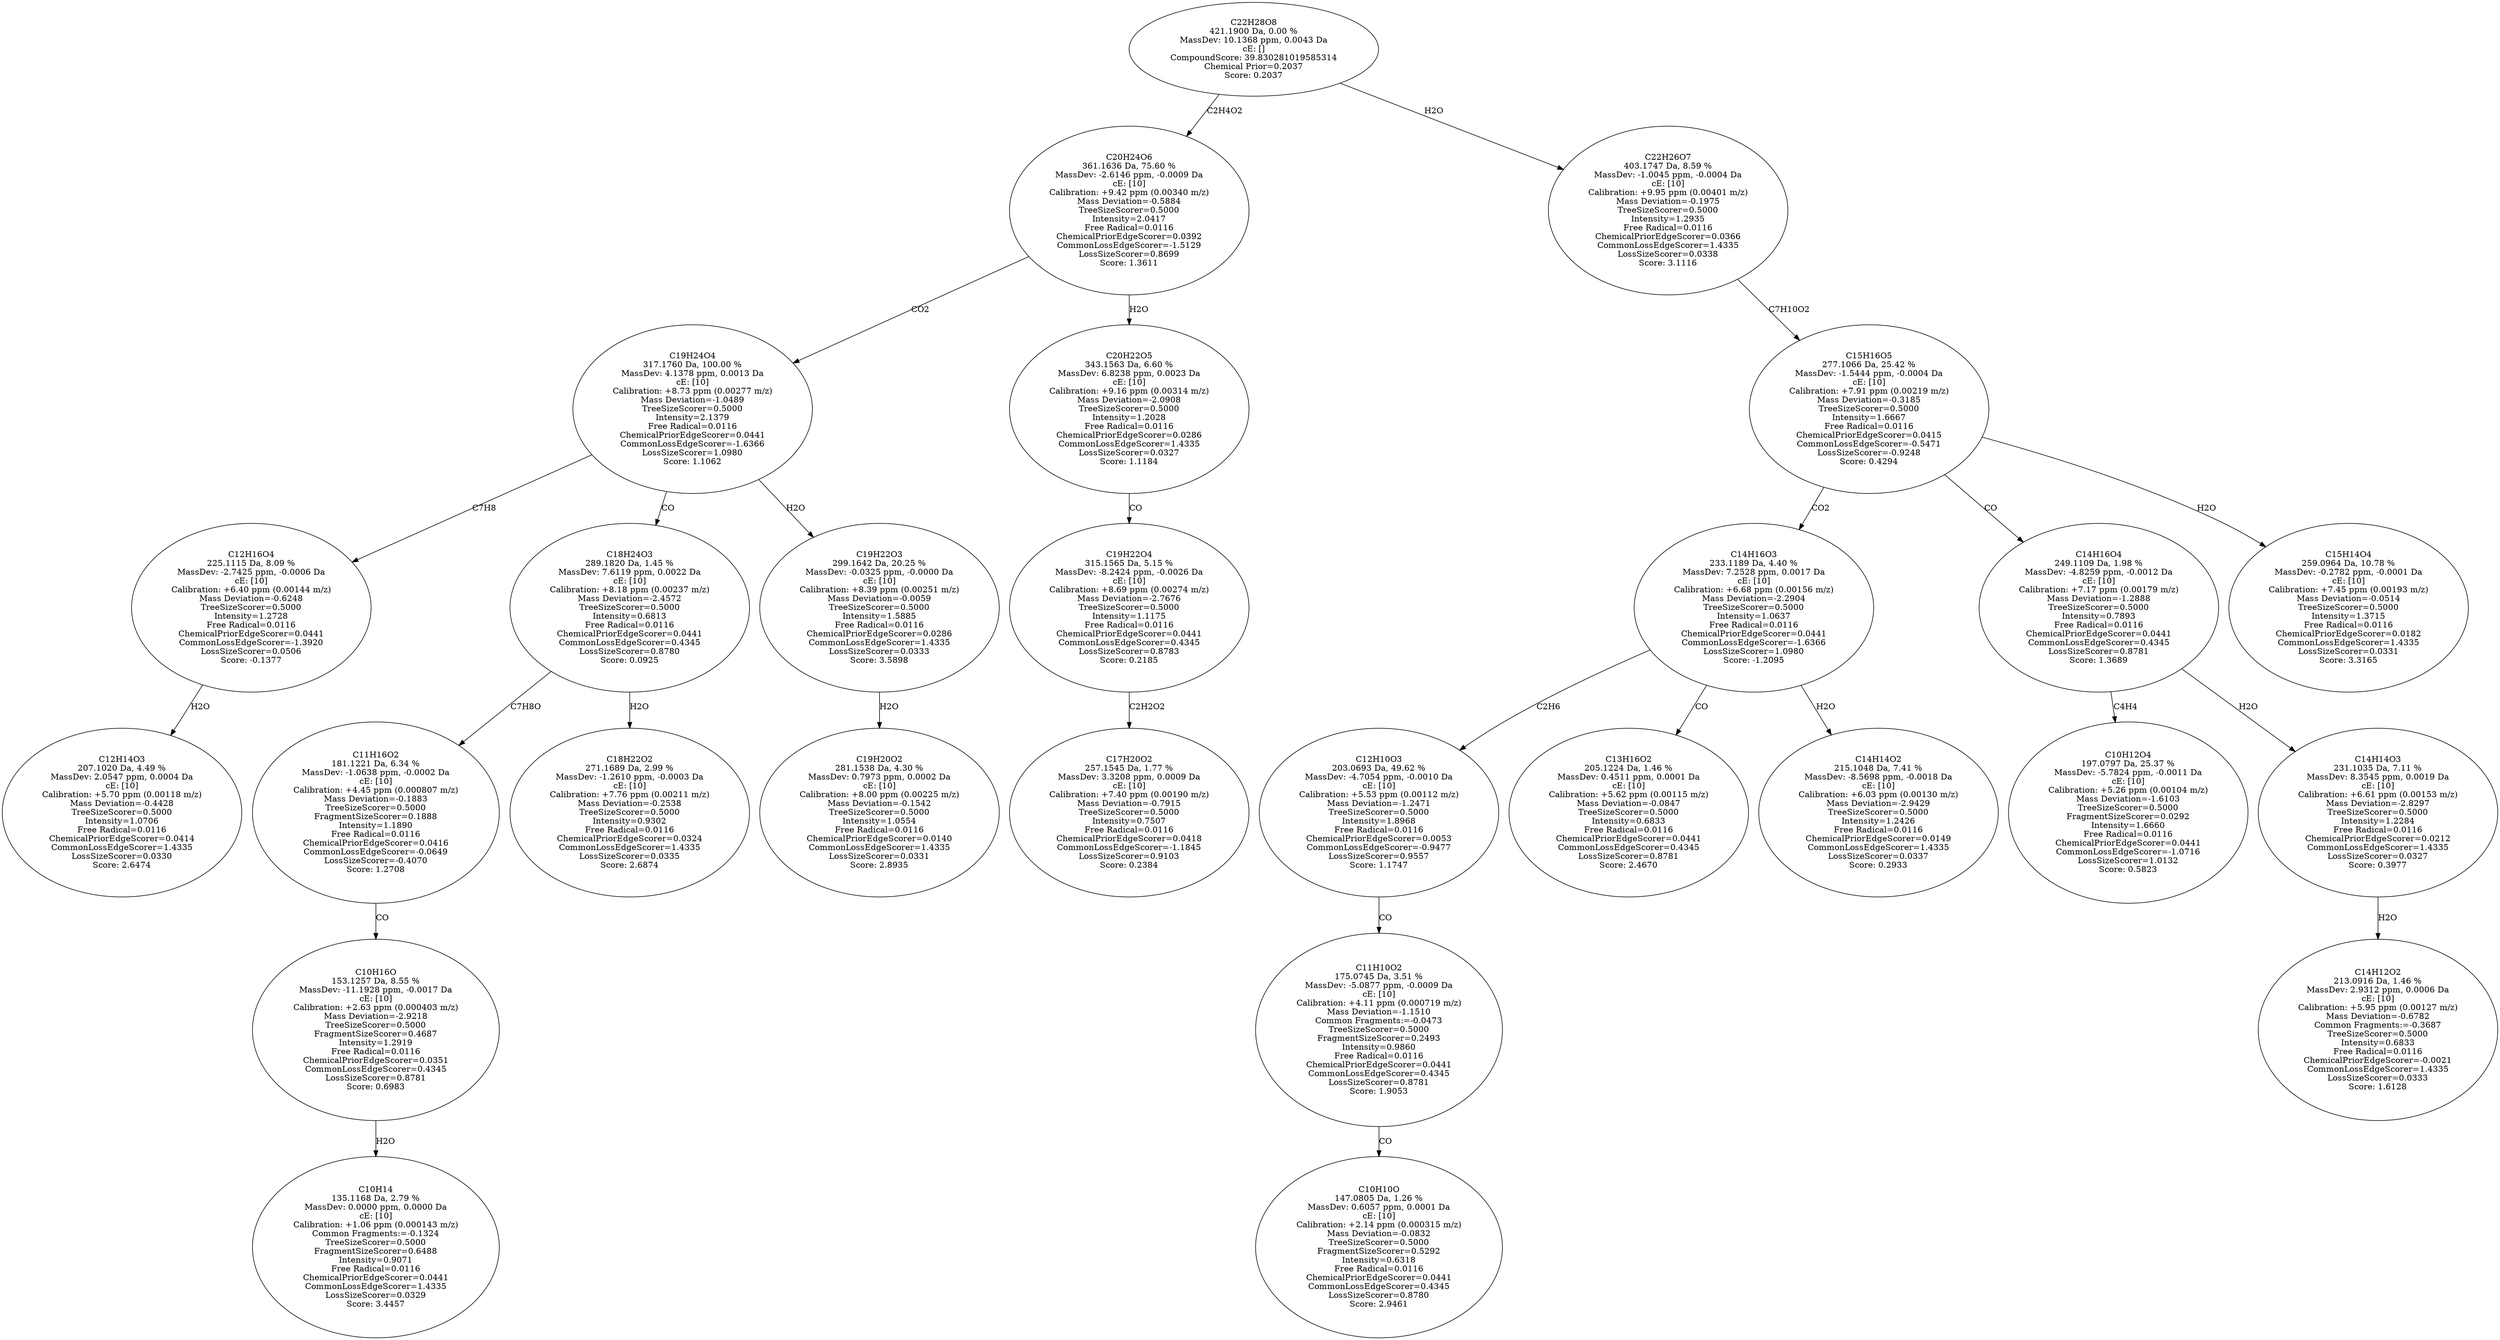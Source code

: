 strict digraph {
v1 [label="C12H14O3\n207.1020 Da, 4.49 %\nMassDev: 2.0547 ppm, 0.0004 Da\ncE: [10]\nCalibration: +5.70 ppm (0.00118 m/z)\nMass Deviation=-0.4428\nTreeSizeScorer=0.5000\nIntensity=1.0706\nFree Radical=0.0116\nChemicalPriorEdgeScorer=0.0414\nCommonLossEdgeScorer=1.4335\nLossSizeScorer=0.0330\nScore: 2.6474"];
v2 [label="C12H16O4\n225.1115 Da, 8.09 %\nMassDev: -2.7425 ppm, -0.0006 Da\ncE: [10]\nCalibration: +6.40 ppm (0.00144 m/z)\nMass Deviation=-0.6248\nTreeSizeScorer=0.5000\nIntensity=1.2728\nFree Radical=0.0116\nChemicalPriorEdgeScorer=0.0441\nCommonLossEdgeScorer=-1.3920\nLossSizeScorer=0.0506\nScore: -0.1377"];
v3 [label="C10H14\n135.1168 Da, 2.79 %\nMassDev: 0.0000 ppm, 0.0000 Da\ncE: [10]\nCalibration: +1.06 ppm (0.000143 m/z)\nCommon Fragments:=-0.1324\nTreeSizeScorer=0.5000\nFragmentSizeScorer=0.6488\nIntensity=0.9071\nFree Radical=0.0116\nChemicalPriorEdgeScorer=0.0441\nCommonLossEdgeScorer=1.4335\nLossSizeScorer=0.0329\nScore: 3.4457"];
v4 [label="C10H16O\n153.1257 Da, 8.55 %\nMassDev: -11.1928 ppm, -0.0017 Da\ncE: [10]\nCalibration: +2.63 ppm (0.000403 m/z)\nMass Deviation=-2.9218\nTreeSizeScorer=0.5000\nFragmentSizeScorer=0.4687\nIntensity=1.2919\nFree Radical=0.0116\nChemicalPriorEdgeScorer=0.0351\nCommonLossEdgeScorer=0.4345\nLossSizeScorer=0.8781\nScore: 0.6983"];
v5 [label="C11H16O2\n181.1221 Da, 6.34 %\nMassDev: -1.0638 ppm, -0.0002 Da\ncE: [10]\nCalibration: +4.45 ppm (0.000807 m/z)\nMass Deviation=-0.1883\nTreeSizeScorer=0.5000\nFragmentSizeScorer=0.1888\nIntensity=1.1890\nFree Radical=0.0116\nChemicalPriorEdgeScorer=0.0416\nCommonLossEdgeScorer=-0.0649\nLossSizeScorer=-0.4070\nScore: 1.2708"];
v6 [label="C18H22O2\n271.1689 Da, 2.99 %\nMassDev: -1.2610 ppm, -0.0003 Da\ncE: [10]\nCalibration: +7.76 ppm (0.00211 m/z)\nMass Deviation=-0.2538\nTreeSizeScorer=0.5000\nIntensity=0.9302\nFree Radical=0.0116\nChemicalPriorEdgeScorer=0.0324\nCommonLossEdgeScorer=1.4335\nLossSizeScorer=0.0335\nScore: 2.6874"];
v7 [label="C18H24O3\n289.1820 Da, 1.45 %\nMassDev: 7.6119 ppm, 0.0022 Da\ncE: [10]\nCalibration: +8.18 ppm (0.00237 m/z)\nMass Deviation=-2.4572\nTreeSizeScorer=0.5000\nIntensity=0.6813\nFree Radical=0.0116\nChemicalPriorEdgeScorer=0.0441\nCommonLossEdgeScorer=0.4345\nLossSizeScorer=0.8780\nScore: 0.0925"];
v8 [label="C19H20O2\n281.1538 Da, 4.30 %\nMassDev: 0.7973 ppm, 0.0002 Da\ncE: [10]\nCalibration: +8.00 ppm (0.00225 m/z)\nMass Deviation=-0.1542\nTreeSizeScorer=0.5000\nIntensity=1.0554\nFree Radical=0.0116\nChemicalPriorEdgeScorer=0.0140\nCommonLossEdgeScorer=1.4335\nLossSizeScorer=0.0331\nScore: 2.8935"];
v9 [label="C19H22O3\n299.1642 Da, 20.25 %\nMassDev: -0.0325 ppm, -0.0000 Da\ncE: [10]\nCalibration: +8.39 ppm (0.00251 m/z)\nMass Deviation=-0.0059\nTreeSizeScorer=0.5000\nIntensity=1.5885\nFree Radical=0.0116\nChemicalPriorEdgeScorer=0.0286\nCommonLossEdgeScorer=1.4335\nLossSizeScorer=0.0333\nScore: 3.5898"];
v10 [label="C19H24O4\n317.1760 Da, 100.00 %\nMassDev: 4.1378 ppm, 0.0013 Da\ncE: [10]\nCalibration: +8.73 ppm (0.00277 m/z)\nMass Deviation=-1.0489\nTreeSizeScorer=0.5000\nIntensity=2.1379\nFree Radical=0.0116\nChemicalPriorEdgeScorer=0.0441\nCommonLossEdgeScorer=-1.6366\nLossSizeScorer=1.0980\nScore: 1.1062"];
v11 [label="C17H20O2\n257.1545 Da, 1.77 %\nMassDev: 3.3208 ppm, 0.0009 Da\ncE: [10]\nCalibration: +7.40 ppm (0.00190 m/z)\nMass Deviation=-0.7915\nTreeSizeScorer=0.5000\nIntensity=0.7507\nFree Radical=0.0116\nChemicalPriorEdgeScorer=0.0418\nCommonLossEdgeScorer=-1.1845\nLossSizeScorer=0.9103\nScore: 0.2384"];
v12 [label="C19H22O4\n315.1565 Da, 5.15 %\nMassDev: -8.2424 ppm, -0.0026 Da\ncE: [10]\nCalibration: +8.69 ppm (0.00274 m/z)\nMass Deviation=-2.7676\nTreeSizeScorer=0.5000\nIntensity=1.1175\nFree Radical=0.0116\nChemicalPriorEdgeScorer=0.0441\nCommonLossEdgeScorer=0.4345\nLossSizeScorer=0.8783\nScore: 0.2185"];
v13 [label="C20H22O5\n343.1563 Da, 6.60 %\nMassDev: 6.8238 ppm, 0.0023 Da\ncE: [10]\nCalibration: +9.16 ppm (0.00314 m/z)\nMass Deviation=-2.0908\nTreeSizeScorer=0.5000\nIntensity=1.2028\nFree Radical=0.0116\nChemicalPriorEdgeScorer=0.0286\nCommonLossEdgeScorer=1.4335\nLossSizeScorer=0.0327\nScore: 1.1184"];
v14 [label="C20H24O6\n361.1636 Da, 75.60 %\nMassDev: -2.6146 ppm, -0.0009 Da\ncE: [10]\nCalibration: +9.42 ppm (0.00340 m/z)\nMass Deviation=-0.5884\nTreeSizeScorer=0.5000\nIntensity=2.0417\nFree Radical=0.0116\nChemicalPriorEdgeScorer=0.0392\nCommonLossEdgeScorer=-1.5129\nLossSizeScorer=0.8699\nScore: 1.3611"];
v15 [label="C10H10O\n147.0805 Da, 1.26 %\nMassDev: 0.6057 ppm, 0.0001 Da\ncE: [10]\nCalibration: +2.14 ppm (0.000315 m/z)\nMass Deviation=-0.0832\nTreeSizeScorer=0.5000\nFragmentSizeScorer=0.5292\nIntensity=0.6318\nFree Radical=0.0116\nChemicalPriorEdgeScorer=0.0441\nCommonLossEdgeScorer=0.4345\nLossSizeScorer=0.8780\nScore: 2.9461"];
v16 [label="C11H10O2\n175.0745 Da, 3.51 %\nMassDev: -5.0877 ppm, -0.0009 Da\ncE: [10]\nCalibration: +4.11 ppm (0.000719 m/z)\nMass Deviation=-1.1510\nCommon Fragments:=-0.0473\nTreeSizeScorer=0.5000\nFragmentSizeScorer=0.2493\nIntensity=0.9860\nFree Radical=0.0116\nChemicalPriorEdgeScorer=0.0441\nCommonLossEdgeScorer=0.4345\nLossSizeScorer=0.8781\nScore: 1.9053"];
v17 [label="C12H10O3\n203.0693 Da, 49.62 %\nMassDev: -4.7054 ppm, -0.0010 Da\ncE: [10]\nCalibration: +5.53 ppm (0.00112 m/z)\nMass Deviation=-1.2471\nTreeSizeScorer=0.5000\nIntensity=1.8968\nFree Radical=0.0116\nChemicalPriorEdgeScorer=0.0053\nCommonLossEdgeScorer=-0.9477\nLossSizeScorer=0.9557\nScore: 1.1747"];
v18 [label="C13H16O2\n205.1224 Da, 1.46 %\nMassDev: 0.4511 ppm, 0.0001 Da\ncE: [10]\nCalibration: +5.62 ppm (0.00115 m/z)\nMass Deviation=-0.0847\nTreeSizeScorer=0.5000\nIntensity=0.6833\nFree Radical=0.0116\nChemicalPriorEdgeScorer=0.0441\nCommonLossEdgeScorer=0.4345\nLossSizeScorer=0.8781\nScore: 2.4670"];
v19 [label="C14H14O2\n215.1048 Da, 7.41 %\nMassDev: -8.5698 ppm, -0.0018 Da\ncE: [10]\nCalibration: +6.03 ppm (0.00130 m/z)\nMass Deviation=-2.9429\nTreeSizeScorer=0.5000\nIntensity=1.2426\nFree Radical=0.0116\nChemicalPriorEdgeScorer=0.0149\nCommonLossEdgeScorer=1.4335\nLossSizeScorer=0.0337\nScore: 0.2933"];
v20 [label="C14H16O3\n233.1189 Da, 4.40 %\nMassDev: 7.2528 ppm, 0.0017 Da\ncE: [10]\nCalibration: +6.68 ppm (0.00156 m/z)\nMass Deviation=-2.2904\nTreeSizeScorer=0.5000\nIntensity=1.0637\nFree Radical=0.0116\nChemicalPriorEdgeScorer=0.0441\nCommonLossEdgeScorer=-1.6366\nLossSizeScorer=1.0980\nScore: -1.2095"];
v21 [label="C10H12O4\n197.0797 Da, 25.37 %\nMassDev: -5.7824 ppm, -0.0011 Da\ncE: [10]\nCalibration: +5.26 ppm (0.00104 m/z)\nMass Deviation=-1.6103\nTreeSizeScorer=0.5000\nFragmentSizeScorer=0.0292\nIntensity=1.6660\nFree Radical=0.0116\nChemicalPriorEdgeScorer=0.0441\nCommonLossEdgeScorer=-1.0716\nLossSizeScorer=1.0132\nScore: 0.5823"];
v22 [label="C14H12O2\n213.0916 Da, 1.46 %\nMassDev: 2.9312 ppm, 0.0006 Da\ncE: [10]\nCalibration: +5.95 ppm (0.00127 m/z)\nMass Deviation=-0.6782\nCommon Fragments:=-0.3687\nTreeSizeScorer=0.5000\nIntensity=0.6833\nFree Radical=0.0116\nChemicalPriorEdgeScorer=-0.0021\nCommonLossEdgeScorer=1.4335\nLossSizeScorer=0.0333\nScore: 1.6128"];
v23 [label="C14H14O3\n231.1035 Da, 7.11 %\nMassDev: 8.3545 ppm, 0.0019 Da\ncE: [10]\nCalibration: +6.61 ppm (0.00153 m/z)\nMass Deviation=-2.8297\nTreeSizeScorer=0.5000\nIntensity=1.2284\nFree Radical=0.0116\nChemicalPriorEdgeScorer=0.0212\nCommonLossEdgeScorer=1.4335\nLossSizeScorer=0.0327\nScore: 0.3977"];
v24 [label="C14H16O4\n249.1109 Da, 1.98 %\nMassDev: -4.8259 ppm, -0.0012 Da\ncE: [10]\nCalibration: +7.17 ppm (0.00179 m/z)\nMass Deviation=-1.2888\nTreeSizeScorer=0.5000\nIntensity=0.7893\nFree Radical=0.0116\nChemicalPriorEdgeScorer=0.0441\nCommonLossEdgeScorer=0.4345\nLossSizeScorer=0.8781\nScore: 1.3689"];
v25 [label="C15H14O4\n259.0964 Da, 10.78 %\nMassDev: -0.2782 ppm, -0.0001 Da\ncE: [10]\nCalibration: +7.45 ppm (0.00193 m/z)\nMass Deviation=-0.0514\nTreeSizeScorer=0.5000\nIntensity=1.3715\nFree Radical=0.0116\nChemicalPriorEdgeScorer=0.0182\nCommonLossEdgeScorer=1.4335\nLossSizeScorer=0.0331\nScore: 3.3165"];
v26 [label="C15H16O5\n277.1066 Da, 25.42 %\nMassDev: -1.5444 ppm, -0.0004 Da\ncE: [10]\nCalibration: +7.91 ppm (0.00219 m/z)\nMass Deviation=-0.3185\nTreeSizeScorer=0.5000\nIntensity=1.6667\nFree Radical=0.0116\nChemicalPriorEdgeScorer=0.0415\nCommonLossEdgeScorer=-0.5471\nLossSizeScorer=-0.9248\nScore: 0.4294"];
v27 [label="C22H26O7\n403.1747 Da, 8.59 %\nMassDev: -1.0045 ppm, -0.0004 Da\ncE: [10]\nCalibration: +9.95 ppm (0.00401 m/z)\nMass Deviation=-0.1975\nTreeSizeScorer=0.5000\nIntensity=1.2935\nFree Radical=0.0116\nChemicalPriorEdgeScorer=0.0366\nCommonLossEdgeScorer=1.4335\nLossSizeScorer=0.0338\nScore: 3.1116"];
v28 [label="C22H28O8\n421.1900 Da, 0.00 %\nMassDev: 10.1368 ppm, 0.0043 Da\ncE: []\nCompoundScore: 39.830281019585314\nChemical Prior=0.2037\nScore: 0.2037"];
v2 -> v1 [label="H2O"];
v10 -> v2 [label="C7H8"];
v4 -> v3 [label="H2O"];
v5 -> v4 [label="CO"];
v7 -> v5 [label="C7H8O"];
v7 -> v6 [label="H2O"];
v10 -> v7 [label="CO"];
v9 -> v8 [label="H2O"];
v10 -> v9 [label="H2O"];
v14 -> v10 [label="CO2"];
v12 -> v11 [label="C2H2O2"];
v13 -> v12 [label="CO"];
v14 -> v13 [label="H2O"];
v28 -> v14 [label="C2H4O2"];
v16 -> v15 [label="CO"];
v17 -> v16 [label="CO"];
v20 -> v17 [label="C2H6"];
v20 -> v18 [label="CO"];
v20 -> v19 [label="H2O"];
v26 -> v20 [label="CO2"];
v24 -> v21 [label="C4H4"];
v23 -> v22 [label="H2O"];
v24 -> v23 [label="H2O"];
v26 -> v24 [label="CO"];
v26 -> v25 [label="H2O"];
v27 -> v26 [label="C7H10O2"];
v28 -> v27 [label="H2O"];
}